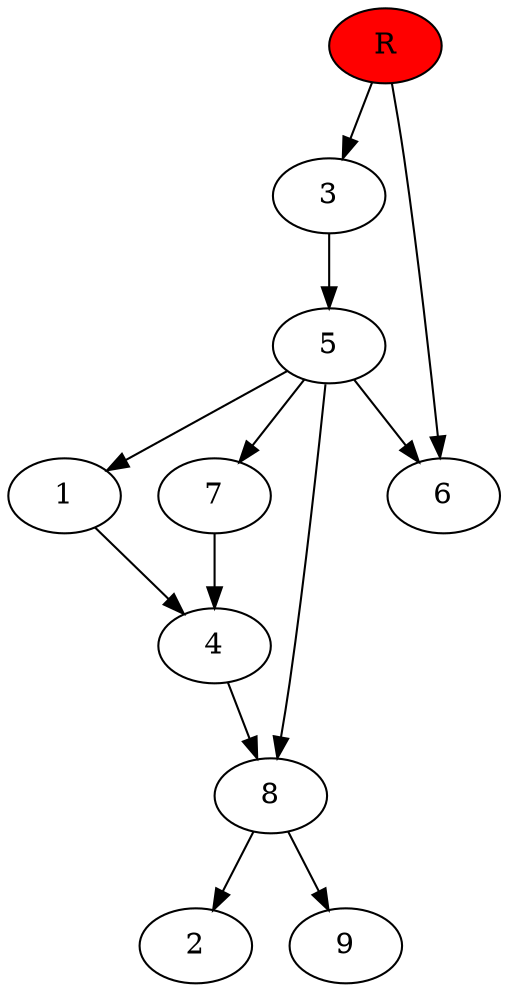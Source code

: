 digraph prb80333 {
	1
	2
	3
	4
	5
	6
	7
	8
	R [fillcolor="#ff0000" style=filled]
	1 -> 4
	3 -> 5
	4 -> 8
	5 -> 1
	5 -> 6
	5 -> 7
	5 -> 8
	7 -> 4
	8 -> 2
	8 -> 9
	R -> 3
	R -> 6
}
